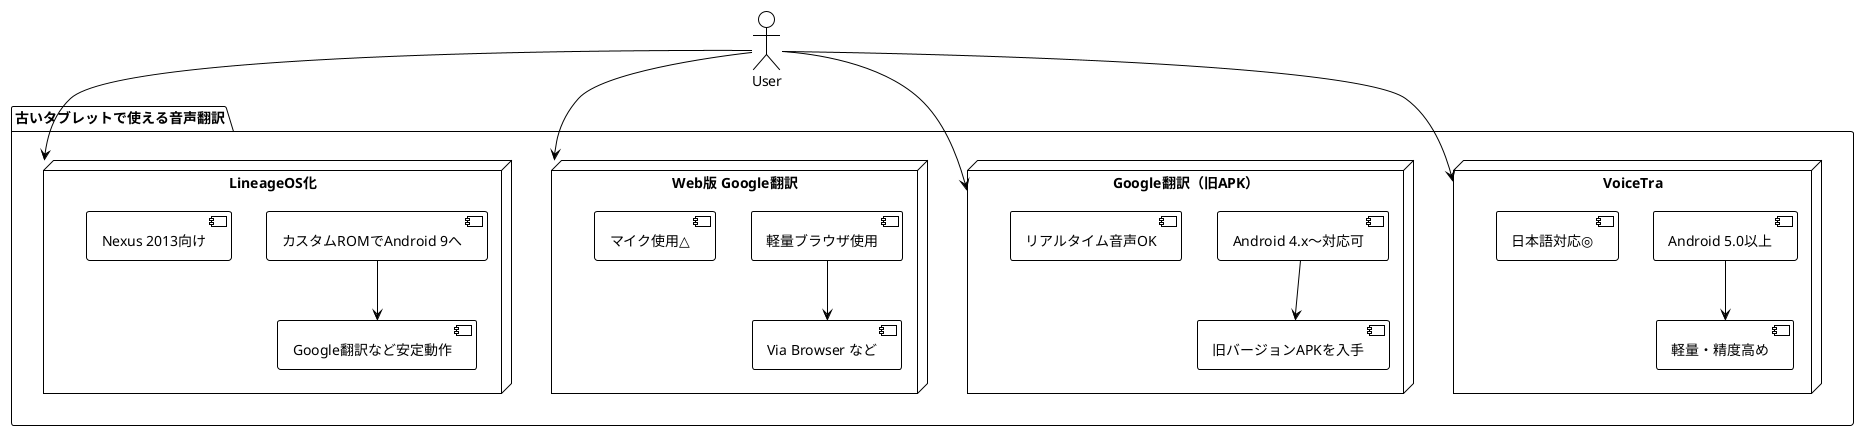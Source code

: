 @startuml
!theme plain

package "古いタブレットで使える音声翻訳" {
  
  node "VoiceTra" {
    [Android 5.0以上] --> [軽量・精度高め]
    [日本語対応◎]
  }

  node "Google翻訳（旧APK）" {
    [Android 4.x〜対応可] --> [旧バージョンAPKを入手]
    [リアルタイム音声OK]
  }

  node "Web版 Google翻訳" {
    [軽量ブラウザ使用] --> [Via Browser など]
    [マイク使用△]
  }

  node "LineageOS化" {
    [カスタムROMでAndroid 9へ] --> [Google翻訳など安定動作]
    [Nexus 2013向け]
  }

}

actor User
User --> "VoiceTra"
User --> "Google翻訳（旧APK）"
User --> "Web版 Google翻訳"
User --> "LineageOS化"
@enduml